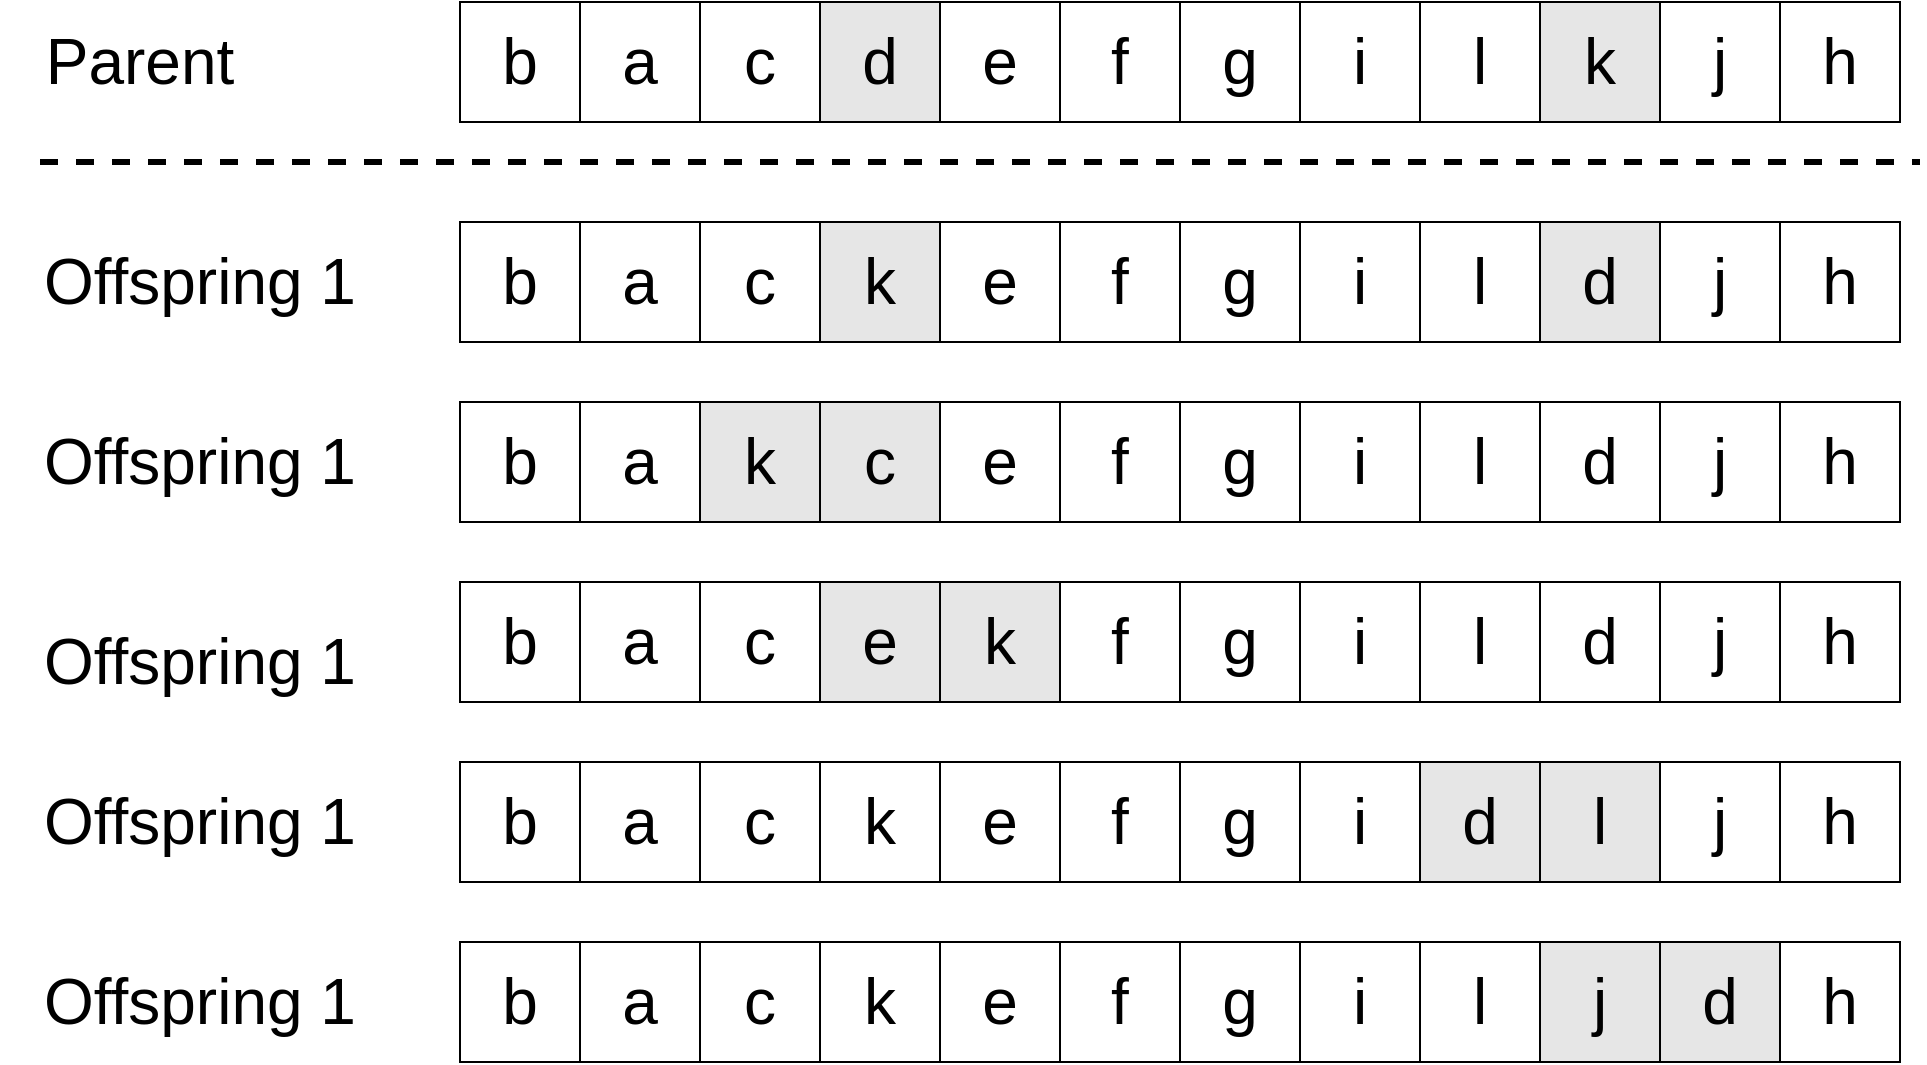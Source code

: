<mxfile version="14.0.0" type="device"><diagram id="xfsYq8l6Nz-4sB4LuaAN" name="Page-1"><mxGraphModel dx="2272" dy="762" grid="1" gridSize="10" guides="1" tooltips="1" connect="1" arrows="1" fold="1" page="1" pageScale="1" pageWidth="850" pageHeight="1100" math="0" shadow="0"><root><mxCell id="0"/><mxCell id="1" parent="0"/><mxCell id="QOHzw4Z933pNpcGOoUgG-1" value="&lt;font style=&quot;font-size: 32px&quot;&gt;b&lt;/font&gt;" style="rounded=0;whiteSpace=wrap;html=1;" vertex="1" parent="1"><mxGeometry x="70" y="40" width="60" height="60" as="geometry"/></mxCell><mxCell id="QOHzw4Z933pNpcGOoUgG-11" value="&lt;font style=&quot;font-size: 32px&quot;&gt;a&lt;/font&gt;" style="rounded=0;whiteSpace=wrap;html=1;" vertex="1" parent="1"><mxGeometry x="130" y="40" width="60" height="60" as="geometry"/></mxCell><mxCell id="QOHzw4Z933pNpcGOoUgG-12" value="&lt;font style=&quot;font-size: 32px&quot;&gt;c&lt;/font&gt;" style="rounded=0;whiteSpace=wrap;html=1;" vertex="1" parent="1"><mxGeometry x="190" y="40" width="60" height="60" as="geometry"/></mxCell><mxCell id="QOHzw4Z933pNpcGOoUgG-13" value="&lt;font style=&quot;font-size: 32px&quot;&gt;d&lt;/font&gt;" style="rounded=0;whiteSpace=wrap;html=1;fillColor=#E6E6E6;" vertex="1" parent="1"><mxGeometry x="250" y="40" width="60" height="60" as="geometry"/></mxCell><mxCell id="QOHzw4Z933pNpcGOoUgG-14" value="&lt;font style=&quot;font-size: 32px&quot;&gt;e&lt;/font&gt;" style="rounded=0;whiteSpace=wrap;html=1;" vertex="1" parent="1"><mxGeometry x="310" y="40" width="60" height="60" as="geometry"/></mxCell><mxCell id="QOHzw4Z933pNpcGOoUgG-15" value="&lt;font style=&quot;font-size: 32px&quot;&gt;f&lt;/font&gt;" style="rounded=0;whiteSpace=wrap;html=1;" vertex="1" parent="1"><mxGeometry x="370" y="40" width="60" height="60" as="geometry"/></mxCell><mxCell id="QOHzw4Z933pNpcGOoUgG-17" value="&lt;font style=&quot;font-size: 32px&quot;&gt;g&lt;/font&gt;" style="rounded=0;whiteSpace=wrap;html=1;" vertex="1" parent="1"><mxGeometry x="430" y="40" width="60" height="60" as="geometry"/></mxCell><mxCell id="QOHzw4Z933pNpcGOoUgG-18" value="&lt;font style=&quot;font-size: 32px&quot;&gt;i&lt;/font&gt;" style="rounded=0;whiteSpace=wrap;html=1;" vertex="1" parent="1"><mxGeometry x="490" y="40" width="60" height="60" as="geometry"/></mxCell><mxCell id="QOHzw4Z933pNpcGOoUgG-19" value="&lt;font style=&quot;font-size: 32px&quot;&gt;l&lt;/font&gt;" style="rounded=0;whiteSpace=wrap;html=1;" vertex="1" parent="1"><mxGeometry x="550" y="40" width="60" height="60" as="geometry"/></mxCell><mxCell id="QOHzw4Z933pNpcGOoUgG-20" value="&lt;font style=&quot;font-size: 32px&quot;&gt;k&lt;/font&gt;" style="rounded=0;whiteSpace=wrap;html=1;fillColor=#E6E6E6;" vertex="1" parent="1"><mxGeometry x="610" y="40" width="60" height="60" as="geometry"/></mxCell><mxCell id="QOHzw4Z933pNpcGOoUgG-21" value="&lt;font style=&quot;font-size: 32px&quot;&gt;j&lt;/font&gt;" style="rounded=0;whiteSpace=wrap;html=1;" vertex="1" parent="1"><mxGeometry x="670" y="40" width="60" height="60" as="geometry"/></mxCell><mxCell id="QOHzw4Z933pNpcGOoUgG-22" value="&lt;font style=&quot;font-size: 32px&quot;&gt;h&lt;/font&gt;" style="rounded=0;whiteSpace=wrap;html=1;" vertex="1" parent="1"><mxGeometry x="730" y="40" width="60" height="60" as="geometry"/></mxCell><mxCell id="QOHzw4Z933pNpcGOoUgG-101" value="&lt;font style=&quot;font-size: 32px&quot;&gt;Parent&lt;/font&gt;" style="text;html=1;strokeColor=none;fillColor=none;align=center;verticalAlign=middle;whiteSpace=wrap;rounded=0;strokeWidth=32;" vertex="1" parent="1"><mxGeometry x="-160" y="60" width="140" height="20" as="geometry"/></mxCell><mxCell id="QOHzw4Z933pNpcGOoUgG-135" value="&lt;font style=&quot;font-size: 32px&quot;&gt;b&lt;/font&gt;" style="rounded=0;whiteSpace=wrap;html=1;" vertex="1" parent="1"><mxGeometry x="70" y="150" width="60" height="60" as="geometry"/></mxCell><mxCell id="QOHzw4Z933pNpcGOoUgG-136" value="&lt;font style=&quot;font-size: 32px&quot;&gt;a&lt;/font&gt;" style="rounded=0;whiteSpace=wrap;html=1;" vertex="1" parent="1"><mxGeometry x="130" y="150" width="60" height="60" as="geometry"/></mxCell><mxCell id="QOHzw4Z933pNpcGOoUgG-137" value="&lt;font style=&quot;font-size: 32px&quot;&gt;c&lt;/font&gt;" style="rounded=0;whiteSpace=wrap;html=1;" vertex="1" parent="1"><mxGeometry x="190" y="150" width="60" height="60" as="geometry"/></mxCell><mxCell id="QOHzw4Z933pNpcGOoUgG-138" value="&lt;font style=&quot;font-size: 32px&quot;&gt;k&lt;/font&gt;" style="rounded=0;whiteSpace=wrap;html=1;fillColor=#E6E6E6;" vertex="1" parent="1"><mxGeometry x="250" y="150" width="60" height="60" as="geometry"/></mxCell><mxCell id="QOHzw4Z933pNpcGOoUgG-139" value="&lt;font style=&quot;font-size: 32px&quot;&gt;e&lt;/font&gt;" style="rounded=0;whiteSpace=wrap;html=1;" vertex="1" parent="1"><mxGeometry x="310" y="150" width="60" height="60" as="geometry"/></mxCell><mxCell id="QOHzw4Z933pNpcGOoUgG-140" value="&lt;font style=&quot;font-size: 32px&quot;&gt;f&lt;/font&gt;" style="rounded=0;whiteSpace=wrap;html=1;" vertex="1" parent="1"><mxGeometry x="370" y="150" width="60" height="60" as="geometry"/></mxCell><mxCell id="QOHzw4Z933pNpcGOoUgG-141" value="&lt;font style=&quot;font-size: 32px&quot;&gt;g&lt;/font&gt;" style="rounded=0;whiteSpace=wrap;html=1;" vertex="1" parent="1"><mxGeometry x="430" y="150" width="60" height="60" as="geometry"/></mxCell><mxCell id="QOHzw4Z933pNpcGOoUgG-142" value="&lt;font style=&quot;font-size: 32px&quot;&gt;i&lt;/font&gt;" style="rounded=0;whiteSpace=wrap;html=1;" vertex="1" parent="1"><mxGeometry x="490" y="150" width="60" height="60" as="geometry"/></mxCell><mxCell id="QOHzw4Z933pNpcGOoUgG-143" value="&lt;font style=&quot;font-size: 32px&quot;&gt;l&lt;/font&gt;" style="rounded=0;whiteSpace=wrap;html=1;" vertex="1" parent="1"><mxGeometry x="550" y="150" width="60" height="60" as="geometry"/></mxCell><mxCell id="QOHzw4Z933pNpcGOoUgG-144" value="&lt;font style=&quot;font-size: 32px&quot;&gt;d&lt;/font&gt;" style="rounded=0;whiteSpace=wrap;html=1;fillColor=#E6E6E6;" vertex="1" parent="1"><mxGeometry x="610" y="150" width="60" height="60" as="geometry"/></mxCell><mxCell id="QOHzw4Z933pNpcGOoUgG-145" value="&lt;font style=&quot;font-size: 32px&quot;&gt;j&lt;/font&gt;" style="rounded=0;whiteSpace=wrap;html=1;" vertex="1" parent="1"><mxGeometry x="670" y="150" width="60" height="60" as="geometry"/></mxCell><mxCell id="QOHzw4Z933pNpcGOoUgG-146" value="&lt;font style=&quot;font-size: 32px&quot;&gt;h&lt;/font&gt;" style="rounded=0;whiteSpace=wrap;html=1;" vertex="1" parent="1"><mxGeometry x="730" y="150" width="60" height="60" as="geometry"/></mxCell><mxCell id="QOHzw4Z933pNpcGOoUgG-147" value="&lt;font style=&quot;font-size: 32px&quot;&gt;Offspring 1&lt;/font&gt;" style="text;html=1;strokeColor=none;fillColor=none;align=center;verticalAlign=middle;whiteSpace=wrap;rounded=0;strokeWidth=32;" vertex="1" parent="1"><mxGeometry x="-140" y="170" width="160" height="20" as="geometry"/></mxCell><mxCell id="QOHzw4Z933pNpcGOoUgG-148" value="&lt;font style=&quot;font-size: 32px&quot;&gt;b&lt;/font&gt;" style="rounded=0;whiteSpace=wrap;html=1;" vertex="1" parent="1"><mxGeometry x="70" y="240" width="60" height="60" as="geometry"/></mxCell><mxCell id="QOHzw4Z933pNpcGOoUgG-149" value="&lt;font style=&quot;font-size: 32px&quot;&gt;a&lt;/font&gt;" style="rounded=0;whiteSpace=wrap;html=1;" vertex="1" parent="1"><mxGeometry x="130" y="240" width="60" height="60" as="geometry"/></mxCell><mxCell id="QOHzw4Z933pNpcGOoUgG-150" value="&lt;font style=&quot;font-size: 32px&quot;&gt;k&lt;/font&gt;" style="rounded=0;whiteSpace=wrap;html=1;fillColor=#E6E6E6;" vertex="1" parent="1"><mxGeometry x="190" y="240" width="60" height="60" as="geometry"/></mxCell><mxCell id="QOHzw4Z933pNpcGOoUgG-151" value="&lt;font style=&quot;font-size: 32px&quot;&gt;c&lt;/font&gt;" style="rounded=0;whiteSpace=wrap;html=1;fillColor=#E6E6E6;" vertex="1" parent="1"><mxGeometry x="250" y="240" width="60" height="60" as="geometry"/></mxCell><mxCell id="QOHzw4Z933pNpcGOoUgG-152" value="&lt;font style=&quot;font-size: 32px&quot;&gt;e&lt;/font&gt;" style="rounded=0;whiteSpace=wrap;html=1;" vertex="1" parent="1"><mxGeometry x="310" y="240" width="60" height="60" as="geometry"/></mxCell><mxCell id="QOHzw4Z933pNpcGOoUgG-153" value="&lt;font style=&quot;font-size: 32px&quot;&gt;f&lt;/font&gt;" style="rounded=0;whiteSpace=wrap;html=1;" vertex="1" parent="1"><mxGeometry x="370" y="240" width="60" height="60" as="geometry"/></mxCell><mxCell id="QOHzw4Z933pNpcGOoUgG-154" value="&lt;font style=&quot;font-size: 32px&quot;&gt;g&lt;/font&gt;" style="rounded=0;whiteSpace=wrap;html=1;" vertex="1" parent="1"><mxGeometry x="430" y="240" width="60" height="60" as="geometry"/></mxCell><mxCell id="QOHzw4Z933pNpcGOoUgG-155" value="&lt;font style=&quot;font-size: 32px&quot;&gt;i&lt;/font&gt;" style="rounded=0;whiteSpace=wrap;html=1;" vertex="1" parent="1"><mxGeometry x="490" y="240" width="60" height="60" as="geometry"/></mxCell><mxCell id="QOHzw4Z933pNpcGOoUgG-156" value="&lt;font style=&quot;font-size: 32px&quot;&gt;l&lt;/font&gt;" style="rounded=0;whiteSpace=wrap;html=1;" vertex="1" parent="1"><mxGeometry x="550" y="240" width="60" height="60" as="geometry"/></mxCell><mxCell id="QOHzw4Z933pNpcGOoUgG-157" value="&lt;font style=&quot;font-size: 32px&quot;&gt;d&lt;/font&gt;" style="rounded=0;whiteSpace=wrap;html=1;" vertex="1" parent="1"><mxGeometry x="610" y="240" width="60" height="60" as="geometry"/></mxCell><mxCell id="QOHzw4Z933pNpcGOoUgG-158" value="&lt;font style=&quot;font-size: 32px&quot;&gt;j&lt;/font&gt;" style="rounded=0;whiteSpace=wrap;html=1;" vertex="1" parent="1"><mxGeometry x="670" y="240" width="60" height="60" as="geometry"/></mxCell><mxCell id="QOHzw4Z933pNpcGOoUgG-159" value="&lt;font style=&quot;font-size: 32px&quot;&gt;h&lt;/font&gt;" style="rounded=0;whiteSpace=wrap;html=1;" vertex="1" parent="1"><mxGeometry x="730" y="240" width="60" height="60" as="geometry"/></mxCell><mxCell id="QOHzw4Z933pNpcGOoUgG-161" value="&lt;font style=&quot;font-size: 32px&quot;&gt;b&lt;/font&gt;" style="rounded=0;whiteSpace=wrap;html=1;" vertex="1" parent="1"><mxGeometry x="70" y="330" width="60" height="60" as="geometry"/></mxCell><mxCell id="QOHzw4Z933pNpcGOoUgG-162" value="&lt;font style=&quot;font-size: 32px&quot;&gt;a&lt;/font&gt;" style="rounded=0;whiteSpace=wrap;html=1;" vertex="1" parent="1"><mxGeometry x="130" y="330" width="60" height="60" as="geometry"/></mxCell><mxCell id="QOHzw4Z933pNpcGOoUgG-163" value="&lt;font style=&quot;font-size: 32px&quot;&gt;c&lt;/font&gt;" style="rounded=0;whiteSpace=wrap;html=1;" vertex="1" parent="1"><mxGeometry x="190" y="330" width="60" height="60" as="geometry"/></mxCell><mxCell id="QOHzw4Z933pNpcGOoUgG-164" value="&lt;font style=&quot;font-size: 32px&quot;&gt;e&lt;/font&gt;" style="rounded=0;whiteSpace=wrap;html=1;fillColor=#E6E6E6;" vertex="1" parent="1"><mxGeometry x="250" y="330" width="60" height="60" as="geometry"/></mxCell><mxCell id="QOHzw4Z933pNpcGOoUgG-165" value="&lt;font style=&quot;font-size: 32px&quot;&gt;k&lt;/font&gt;" style="rounded=0;whiteSpace=wrap;html=1;fillColor=#E6E6E6;" vertex="1" parent="1"><mxGeometry x="310" y="330" width="60" height="60" as="geometry"/></mxCell><mxCell id="QOHzw4Z933pNpcGOoUgG-166" value="&lt;font style=&quot;font-size: 32px&quot;&gt;f&lt;/font&gt;" style="rounded=0;whiteSpace=wrap;html=1;" vertex="1" parent="1"><mxGeometry x="370" y="330" width="60" height="60" as="geometry"/></mxCell><mxCell id="QOHzw4Z933pNpcGOoUgG-167" value="&lt;font style=&quot;font-size: 32px&quot;&gt;g&lt;/font&gt;" style="rounded=0;whiteSpace=wrap;html=1;" vertex="1" parent="1"><mxGeometry x="430" y="330" width="60" height="60" as="geometry"/></mxCell><mxCell id="QOHzw4Z933pNpcGOoUgG-168" value="&lt;font style=&quot;font-size: 32px&quot;&gt;i&lt;/font&gt;" style="rounded=0;whiteSpace=wrap;html=1;" vertex="1" parent="1"><mxGeometry x="490" y="330" width="60" height="60" as="geometry"/></mxCell><mxCell id="QOHzw4Z933pNpcGOoUgG-169" value="&lt;font style=&quot;font-size: 32px&quot;&gt;l&lt;/font&gt;" style="rounded=0;whiteSpace=wrap;html=1;" vertex="1" parent="1"><mxGeometry x="550" y="330" width="60" height="60" as="geometry"/></mxCell><mxCell id="QOHzw4Z933pNpcGOoUgG-170" value="&lt;font style=&quot;font-size: 32px&quot;&gt;d&lt;/font&gt;" style="rounded=0;whiteSpace=wrap;html=1;" vertex="1" parent="1"><mxGeometry x="610" y="330" width="60" height="60" as="geometry"/></mxCell><mxCell id="QOHzw4Z933pNpcGOoUgG-171" value="&lt;font style=&quot;font-size: 32px&quot;&gt;j&lt;/font&gt;" style="rounded=0;whiteSpace=wrap;html=1;" vertex="1" parent="1"><mxGeometry x="670" y="330" width="60" height="60" as="geometry"/></mxCell><mxCell id="QOHzw4Z933pNpcGOoUgG-172" value="&lt;font style=&quot;font-size: 32px&quot;&gt;h&lt;/font&gt;" style="rounded=0;whiteSpace=wrap;html=1;" vertex="1" parent="1"><mxGeometry x="730" y="330" width="60" height="60" as="geometry"/></mxCell><mxCell id="QOHzw4Z933pNpcGOoUgG-174" value="&lt;font style=&quot;font-size: 32px&quot;&gt;b&lt;/font&gt;" style="rounded=0;whiteSpace=wrap;html=1;" vertex="1" parent="1"><mxGeometry x="70" y="420" width="60" height="60" as="geometry"/></mxCell><mxCell id="QOHzw4Z933pNpcGOoUgG-175" value="&lt;font style=&quot;font-size: 32px&quot;&gt;a&lt;/font&gt;" style="rounded=0;whiteSpace=wrap;html=1;" vertex="1" parent="1"><mxGeometry x="130" y="420" width="60" height="60" as="geometry"/></mxCell><mxCell id="QOHzw4Z933pNpcGOoUgG-176" value="&lt;font style=&quot;font-size: 32px&quot;&gt;c&lt;/font&gt;" style="rounded=0;whiteSpace=wrap;html=1;" vertex="1" parent="1"><mxGeometry x="190" y="420" width="60" height="60" as="geometry"/></mxCell><mxCell id="QOHzw4Z933pNpcGOoUgG-177" value="&lt;font style=&quot;font-size: 32px&quot;&gt;k&lt;/font&gt;" style="rounded=0;whiteSpace=wrap;html=1;fillColor=#FFFFFF;" vertex="1" parent="1"><mxGeometry x="250" y="420" width="60" height="60" as="geometry"/></mxCell><mxCell id="QOHzw4Z933pNpcGOoUgG-178" value="&lt;font style=&quot;font-size: 32px&quot;&gt;e&lt;/font&gt;" style="rounded=0;whiteSpace=wrap;html=1;" vertex="1" parent="1"><mxGeometry x="310" y="420" width="60" height="60" as="geometry"/></mxCell><mxCell id="QOHzw4Z933pNpcGOoUgG-179" value="&lt;font style=&quot;font-size: 32px&quot;&gt;f&lt;/font&gt;" style="rounded=0;whiteSpace=wrap;html=1;" vertex="1" parent="1"><mxGeometry x="370" y="420" width="60" height="60" as="geometry"/></mxCell><mxCell id="QOHzw4Z933pNpcGOoUgG-180" value="&lt;font style=&quot;font-size: 32px&quot;&gt;g&lt;/font&gt;" style="rounded=0;whiteSpace=wrap;html=1;" vertex="1" parent="1"><mxGeometry x="430" y="420" width="60" height="60" as="geometry"/></mxCell><mxCell id="QOHzw4Z933pNpcGOoUgG-181" value="&lt;font style=&quot;font-size: 32px&quot;&gt;i&lt;/font&gt;" style="rounded=0;whiteSpace=wrap;html=1;" vertex="1" parent="1"><mxGeometry x="490" y="420" width="60" height="60" as="geometry"/></mxCell><mxCell id="QOHzw4Z933pNpcGOoUgG-182" value="&lt;font style=&quot;font-size: 32px&quot;&gt;d&lt;/font&gt;" style="rounded=0;whiteSpace=wrap;html=1;fillColor=#E6E6E6;" vertex="1" parent="1"><mxGeometry x="550" y="420" width="60" height="60" as="geometry"/></mxCell><mxCell id="QOHzw4Z933pNpcGOoUgG-183" value="&lt;font style=&quot;font-size: 32px&quot;&gt;l&lt;/font&gt;" style="rounded=0;whiteSpace=wrap;html=1;fillColor=#E6E6E6;" vertex="1" parent="1"><mxGeometry x="610" y="420" width="60" height="60" as="geometry"/></mxCell><mxCell id="QOHzw4Z933pNpcGOoUgG-184" value="&lt;font style=&quot;font-size: 32px&quot;&gt;j&lt;/font&gt;" style="rounded=0;whiteSpace=wrap;html=1;" vertex="1" parent="1"><mxGeometry x="670" y="420" width="60" height="60" as="geometry"/></mxCell><mxCell id="QOHzw4Z933pNpcGOoUgG-185" value="&lt;font style=&quot;font-size: 32px&quot;&gt;h&lt;/font&gt;" style="rounded=0;whiteSpace=wrap;html=1;" vertex="1" parent="1"><mxGeometry x="730" y="420" width="60" height="60" as="geometry"/></mxCell><mxCell id="QOHzw4Z933pNpcGOoUgG-187" value="&lt;font style=&quot;font-size: 32px&quot;&gt;b&lt;/font&gt;" style="rounded=0;whiteSpace=wrap;html=1;" vertex="1" parent="1"><mxGeometry x="70" y="510" width="60" height="60" as="geometry"/></mxCell><mxCell id="QOHzw4Z933pNpcGOoUgG-188" value="&lt;font style=&quot;font-size: 32px&quot;&gt;a&lt;/font&gt;" style="rounded=0;whiteSpace=wrap;html=1;" vertex="1" parent="1"><mxGeometry x="130" y="510" width="60" height="60" as="geometry"/></mxCell><mxCell id="QOHzw4Z933pNpcGOoUgG-189" value="&lt;font style=&quot;font-size: 32px&quot;&gt;c&lt;/font&gt;" style="rounded=0;whiteSpace=wrap;html=1;" vertex="1" parent="1"><mxGeometry x="190" y="510" width="60" height="60" as="geometry"/></mxCell><mxCell id="QOHzw4Z933pNpcGOoUgG-190" value="&lt;font style=&quot;font-size: 32px&quot;&gt;k&lt;/font&gt;" style="rounded=0;whiteSpace=wrap;html=1;fillColor=#FFFFFF;" vertex="1" parent="1"><mxGeometry x="250" y="510" width="60" height="60" as="geometry"/></mxCell><mxCell id="QOHzw4Z933pNpcGOoUgG-191" value="&lt;font style=&quot;font-size: 32px&quot;&gt;e&lt;/font&gt;" style="rounded=0;whiteSpace=wrap;html=1;" vertex="1" parent="1"><mxGeometry x="310" y="510" width="60" height="60" as="geometry"/></mxCell><mxCell id="QOHzw4Z933pNpcGOoUgG-192" value="&lt;font style=&quot;font-size: 32px&quot;&gt;f&lt;/font&gt;" style="rounded=0;whiteSpace=wrap;html=1;" vertex="1" parent="1"><mxGeometry x="370" y="510" width="60" height="60" as="geometry"/></mxCell><mxCell id="QOHzw4Z933pNpcGOoUgG-193" value="&lt;font style=&quot;font-size: 32px&quot;&gt;g&lt;/font&gt;" style="rounded=0;whiteSpace=wrap;html=1;" vertex="1" parent="1"><mxGeometry x="430" y="510" width="60" height="60" as="geometry"/></mxCell><mxCell id="QOHzw4Z933pNpcGOoUgG-194" value="&lt;font style=&quot;font-size: 32px&quot;&gt;i&lt;/font&gt;" style="rounded=0;whiteSpace=wrap;html=1;" vertex="1" parent="1"><mxGeometry x="490" y="510" width="60" height="60" as="geometry"/></mxCell><mxCell id="QOHzw4Z933pNpcGOoUgG-195" value="&lt;font style=&quot;font-size: 32px&quot;&gt;l&lt;/font&gt;" style="rounded=0;whiteSpace=wrap;html=1;" vertex="1" parent="1"><mxGeometry x="550" y="510" width="60" height="60" as="geometry"/></mxCell><mxCell id="QOHzw4Z933pNpcGOoUgG-196" value="&lt;font style=&quot;font-size: 32px&quot;&gt;j&lt;/font&gt;" style="rounded=0;whiteSpace=wrap;html=1;fillColor=#E6E6E6;" vertex="1" parent="1"><mxGeometry x="610" y="510" width="60" height="60" as="geometry"/></mxCell><mxCell id="QOHzw4Z933pNpcGOoUgG-197" value="&lt;font style=&quot;font-size: 32px&quot;&gt;d&lt;/font&gt;" style="rounded=0;whiteSpace=wrap;html=1;fillColor=#E6E6E6;" vertex="1" parent="1"><mxGeometry x="670" y="510" width="60" height="60" as="geometry"/></mxCell><mxCell id="QOHzw4Z933pNpcGOoUgG-198" value="&lt;font style=&quot;font-size: 32px&quot;&gt;h&lt;/font&gt;" style="rounded=0;whiteSpace=wrap;html=1;" vertex="1" parent="1"><mxGeometry x="730" y="510" width="60" height="60" as="geometry"/></mxCell><mxCell id="QOHzw4Z933pNpcGOoUgG-200" value="&lt;font style=&quot;font-size: 32px&quot;&gt;Offspring 1&lt;/font&gt;" style="text;html=1;strokeColor=none;fillColor=none;align=center;verticalAlign=middle;whiteSpace=wrap;rounded=0;strokeWidth=32;" vertex="1" parent="1"><mxGeometry x="-140" y="260" width="160" height="20" as="geometry"/></mxCell><mxCell id="QOHzw4Z933pNpcGOoUgG-201" value="&lt;font style=&quot;font-size: 32px&quot;&gt;Offspring 1&lt;/font&gt;" style="text;html=1;strokeColor=none;fillColor=none;align=center;verticalAlign=middle;whiteSpace=wrap;rounded=0;strokeWidth=32;" vertex="1" parent="1"><mxGeometry x="-140" y="360" width="160" height="20" as="geometry"/></mxCell><mxCell id="QOHzw4Z933pNpcGOoUgG-202" value="&lt;font style=&quot;font-size: 32px&quot;&gt;Offspring 1&lt;/font&gt;" style="text;html=1;strokeColor=none;fillColor=none;align=center;verticalAlign=middle;whiteSpace=wrap;rounded=0;strokeWidth=32;" vertex="1" parent="1"><mxGeometry x="-140" y="440" width="160" height="20" as="geometry"/></mxCell><mxCell id="QOHzw4Z933pNpcGOoUgG-203" value="&lt;font style=&quot;font-size: 32px&quot;&gt;Offspring 1&lt;/font&gt;" style="text;html=1;strokeColor=none;fillColor=none;align=center;verticalAlign=middle;whiteSpace=wrap;rounded=0;strokeWidth=32;" vertex="1" parent="1"><mxGeometry x="-140" y="530" width="160" height="20" as="geometry"/></mxCell><mxCell id="QOHzw4Z933pNpcGOoUgG-205" value="" style="endArrow=none;html=1;strokeWidth=3;dashed=1;" edge="1" parent="1"><mxGeometry width="50" height="50" relative="1" as="geometry"><mxPoint x="-140" y="120" as="sourcePoint"/><mxPoint x="800" y="120" as="targetPoint"/></mxGeometry></mxCell></root></mxGraphModel></diagram></mxfile>